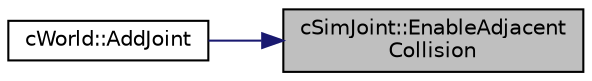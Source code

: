 digraph "cSimJoint::EnableAdjacentCollision"
{
 // LATEX_PDF_SIZE
  edge [fontname="Helvetica",fontsize="10",labelfontname="Helvetica",labelfontsize="10"];
  node [fontname="Helvetica",fontsize="10",shape=record];
  rankdir="RL";
  Node1 [label="cSimJoint::EnableAdjacent\lCollision",height=0.2,width=0.4,color="black", fillcolor="grey75", style="filled", fontcolor="black",tooltip=" "];
  Node1 -> Node2 [dir="back",color="midnightblue",fontsize="10",style="solid",fontname="Helvetica"];
  Node2 [label="cWorld::AddJoint",height=0.2,width=0.4,color="black", fillcolor="white", style="filled",URL="$classc_world.html#ac0584c934da8f49b283ef5608cdc7e21",tooltip=" "];
}
